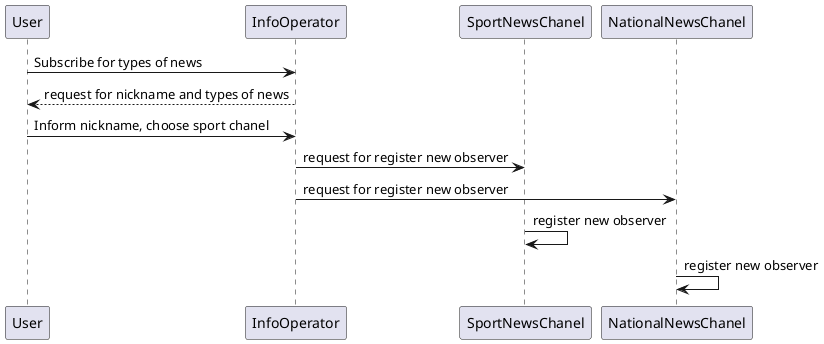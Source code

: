 @startuml
User -> InfoOperator: Subscribe for types of news
InfoOperator --> User: request for nickname and types of news
User -> InfoOperator : Inform nickname, choose sport chanel
InfoOperator -> SportNewsChanel: request for register new observer
InfoOperator -> NationalNewsChanel: request for register new observer

SportNewsChanel -> SportNewsChanel : register new observer
NationalNewsChanel -> NationalNewsChanel : register new observer




@enduml